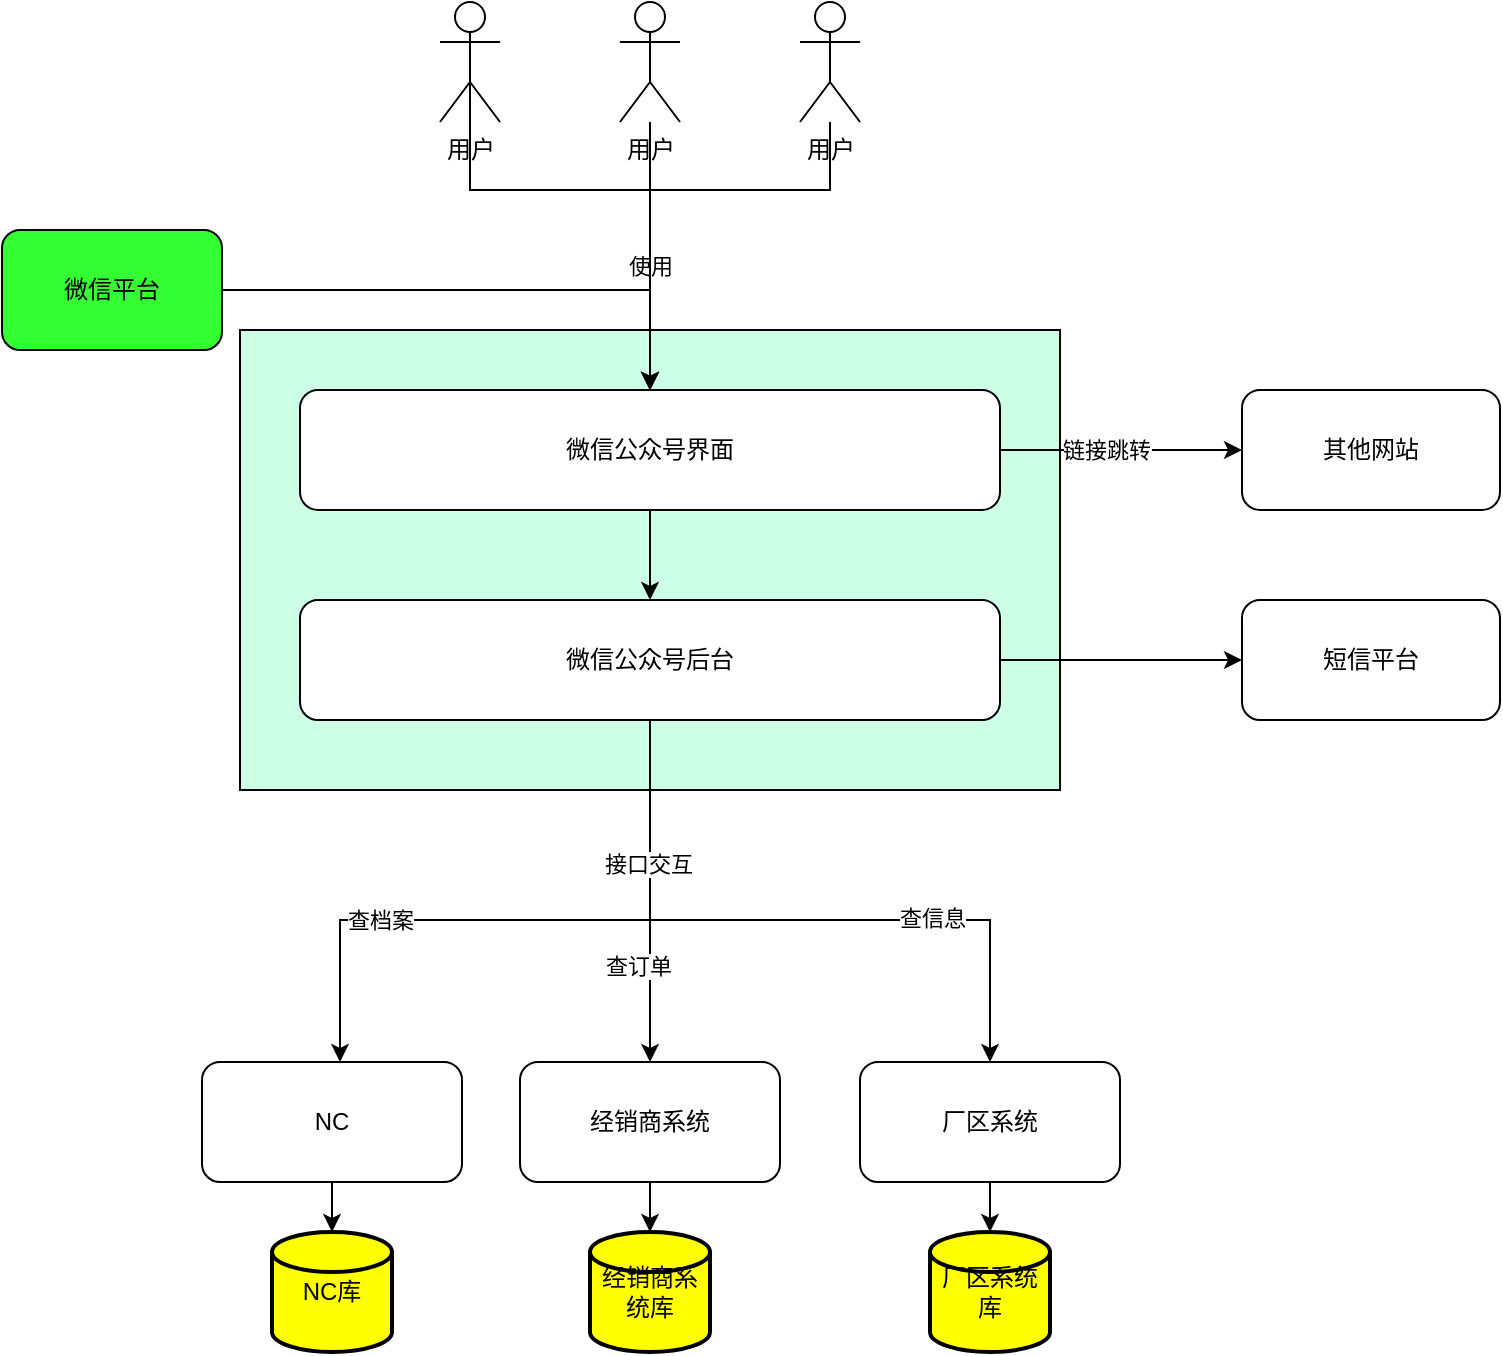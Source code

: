 <mxfile version="14.6.6" type="github">
  <diagram id="GvWIKG4jVLlf5I6UqZDd" name="Page-2">
    <mxGraphModel dx="1422" dy="706" grid="1" gridSize="10" guides="1" tooltips="1" connect="1" arrows="1" fold="1" page="1" pageScale="1" pageWidth="827" pageHeight="1169" math="0" shadow="0">
      <root>
        <mxCell id="G1zwDN1JhXj8_U2F8wxg-0" />
        <mxCell id="G1zwDN1JhXj8_U2F8wxg-1" parent="G1zwDN1JhXj8_U2F8wxg-0" />
        <mxCell id="G1zwDN1JhXj8_U2F8wxg-2" value="" style="rounded=0;whiteSpace=wrap;html=1;fillColor=#CCFFE6;" vertex="1" parent="G1zwDN1JhXj8_U2F8wxg-1">
          <mxGeometry x="159" y="260" width="410" height="230" as="geometry" />
        </mxCell>
        <mxCell id="G1zwDN1JhXj8_U2F8wxg-3" style="edgeStyle=orthogonalEdgeStyle;rounded=0;orthogonalLoop=1;jettySize=auto;html=1;" edge="1" parent="G1zwDN1JhXj8_U2F8wxg-1" source="G1zwDN1JhXj8_U2F8wxg-4" target="G1zwDN1JhXj8_U2F8wxg-16">
          <mxGeometry relative="1" as="geometry" />
        </mxCell>
        <mxCell id="G1zwDN1JhXj8_U2F8wxg-4" value="微信平台" style="rounded=1;whiteSpace=wrap;html=1;fillColor=#33FF33;" vertex="1" parent="G1zwDN1JhXj8_U2F8wxg-1">
          <mxGeometry x="40" y="210" width="110" height="60" as="geometry" />
        </mxCell>
        <mxCell id="G1zwDN1JhXj8_U2F8wxg-5" value="" style="edgeStyle=orthogonalEdgeStyle;rounded=0;orthogonalLoop=1;jettySize=auto;html=1;" edge="1" parent="G1zwDN1JhXj8_U2F8wxg-1" source="G1zwDN1JhXj8_U2F8wxg-6" target="G1zwDN1JhXj8_U2F8wxg-29">
          <mxGeometry relative="1" as="geometry" />
        </mxCell>
        <mxCell id="G1zwDN1JhXj8_U2F8wxg-6" value="NC" style="rounded=1;whiteSpace=wrap;html=1;fillColor=#FFFFFF;" vertex="1" parent="G1zwDN1JhXj8_U2F8wxg-1">
          <mxGeometry x="140" y="626" width="130" height="60" as="geometry" />
        </mxCell>
        <mxCell id="G1zwDN1JhXj8_U2F8wxg-7" value="" style="edgeStyle=orthogonalEdgeStyle;rounded=0;orthogonalLoop=1;jettySize=auto;html=1;" edge="1" parent="G1zwDN1JhXj8_U2F8wxg-1" source="G1zwDN1JhXj8_U2F8wxg-8" target="G1zwDN1JhXj8_U2F8wxg-30">
          <mxGeometry relative="1" as="geometry" />
        </mxCell>
        <mxCell id="G1zwDN1JhXj8_U2F8wxg-8" value="经销商系统" style="rounded=1;whiteSpace=wrap;html=1;fillColor=#FFFFFF;" vertex="1" parent="G1zwDN1JhXj8_U2F8wxg-1">
          <mxGeometry x="299" y="626" width="130" height="60" as="geometry" />
        </mxCell>
        <mxCell id="G1zwDN1JhXj8_U2F8wxg-9" style="edgeStyle=orthogonalEdgeStyle;rounded=0;orthogonalLoop=1;jettySize=auto;html=1;exitX=0.5;exitY=1;exitDx=0;exitDy=0;" edge="1" parent="G1zwDN1JhXj8_U2F8wxg-1" source="G1zwDN1JhXj8_U2F8wxg-28" target="G1zwDN1JhXj8_U2F8wxg-8">
          <mxGeometry relative="1" as="geometry">
            <mxPoint x="365" y="405" as="sourcePoint" />
            <Array as="points">
              <mxPoint x="364" y="535" />
              <mxPoint x="364" y="535" />
            </Array>
          </mxGeometry>
        </mxCell>
        <mxCell id="G1zwDN1JhXj8_U2F8wxg-10" value="查订单" style="edgeLabel;html=1;align=center;verticalAlign=middle;resizable=0;points=[];" vertex="1" connectable="0" parent="G1zwDN1JhXj8_U2F8wxg-9">
          <mxGeometry x="0.45" y="-1" relative="1" as="geometry">
            <mxPoint x="-5" y="-1" as="offset" />
          </mxGeometry>
        </mxCell>
        <mxCell id="G1zwDN1JhXj8_U2F8wxg-11" style="edgeStyle=orthogonalEdgeStyle;rounded=0;orthogonalLoop=1;jettySize=auto;html=1;" edge="1" parent="G1zwDN1JhXj8_U2F8wxg-1" source="G1zwDN1JhXj8_U2F8wxg-28" target="G1zwDN1JhXj8_U2F8wxg-6">
          <mxGeometry relative="1" as="geometry">
            <mxPoint x="364.5" y="425" as="sourcePoint" />
            <mxPoint x="209" y="545" as="targetPoint" />
            <Array as="points">
              <mxPoint x="364" y="555" />
              <mxPoint x="209" y="555" />
            </Array>
          </mxGeometry>
        </mxCell>
        <mxCell id="G1zwDN1JhXj8_U2F8wxg-12" value="查档案" style="edgeLabel;html=1;align=center;verticalAlign=middle;resizable=0;points=[];" vertex="1" connectable="0" parent="G1zwDN1JhXj8_U2F8wxg-11">
          <mxGeometry x="0.537" y="3" relative="1" as="geometry">
            <mxPoint x="15" y="-3" as="offset" />
          </mxGeometry>
        </mxCell>
        <mxCell id="G1zwDN1JhXj8_U2F8wxg-13" style="edgeStyle=orthogonalEdgeStyle;rounded=0;orthogonalLoop=1;jettySize=auto;html=1;exitX=1;exitY=0.5;exitDx=0;exitDy=0;" edge="1" parent="G1zwDN1JhXj8_U2F8wxg-1" source="G1zwDN1JhXj8_U2F8wxg-16" target="G1zwDN1JhXj8_U2F8wxg-23">
          <mxGeometry relative="1" as="geometry">
            <Array as="points">
              <mxPoint x="630" y="320" />
              <mxPoint x="630" y="320" />
            </Array>
          </mxGeometry>
        </mxCell>
        <mxCell id="G1zwDN1JhXj8_U2F8wxg-14" value="链接跳转" style="edgeLabel;html=1;align=center;verticalAlign=middle;resizable=0;points=[];" vertex="1" connectable="0" parent="G1zwDN1JhXj8_U2F8wxg-13">
          <mxGeometry x="0.614" y="-5" relative="1" as="geometry">
            <mxPoint x="-45" y="-5" as="offset" />
          </mxGeometry>
        </mxCell>
        <mxCell id="G1zwDN1JhXj8_U2F8wxg-15" value="" style="edgeStyle=orthogonalEdgeStyle;rounded=0;orthogonalLoop=1;jettySize=auto;html=1;entryX=0.5;entryY=0;entryDx=0;entryDy=0;" edge="1" parent="G1zwDN1JhXj8_U2F8wxg-1" source="G1zwDN1JhXj8_U2F8wxg-16" target="G1zwDN1JhXj8_U2F8wxg-28">
          <mxGeometry relative="1" as="geometry">
            <mxPoint x="364.5" y="370" as="targetPoint" />
          </mxGeometry>
        </mxCell>
        <mxCell id="G1zwDN1JhXj8_U2F8wxg-16" value="微信公众号界面" style="rounded=1;whiteSpace=wrap;html=1;fillColor=#FFFFFF;" vertex="1" parent="G1zwDN1JhXj8_U2F8wxg-1">
          <mxGeometry x="189" y="290" width="350" height="60" as="geometry" />
        </mxCell>
        <mxCell id="G1zwDN1JhXj8_U2F8wxg-17" style="edgeStyle=orthogonalEdgeStyle;rounded=0;orthogonalLoop=1;jettySize=auto;html=1;exitX=0.5;exitY=0.5;exitDx=0;exitDy=0;exitPerimeter=0;" edge="1" parent="G1zwDN1JhXj8_U2F8wxg-1" source="G1zwDN1JhXj8_U2F8wxg-18" target="G1zwDN1JhXj8_U2F8wxg-16">
          <mxGeometry relative="1" as="geometry">
            <Array as="points">
              <mxPoint x="274" y="190" />
              <mxPoint x="364" y="190" />
            </Array>
          </mxGeometry>
        </mxCell>
        <mxCell id="G1zwDN1JhXj8_U2F8wxg-18" value="用户" style="shape=umlActor;verticalLabelPosition=bottom;verticalAlign=top;html=1;outlineConnect=0;fillColor=#FFFFFF;" vertex="1" parent="G1zwDN1JhXj8_U2F8wxg-1">
          <mxGeometry x="259" y="96" width="30" height="60" as="geometry" />
        </mxCell>
        <mxCell id="G1zwDN1JhXj8_U2F8wxg-19" value="使用" style="edgeStyle=orthogonalEdgeStyle;rounded=0;orthogonalLoop=1;jettySize=auto;html=1;" edge="1" parent="G1zwDN1JhXj8_U2F8wxg-1" source="G1zwDN1JhXj8_U2F8wxg-20" target="G1zwDN1JhXj8_U2F8wxg-16">
          <mxGeometry x="0.067" relative="1" as="geometry">
            <mxPoint as="offset" />
          </mxGeometry>
        </mxCell>
        <mxCell id="G1zwDN1JhXj8_U2F8wxg-20" value="用户" style="shape=umlActor;verticalLabelPosition=bottom;verticalAlign=top;html=1;outlineConnect=0;fillColor=#FFFFFF;" vertex="1" parent="G1zwDN1JhXj8_U2F8wxg-1">
          <mxGeometry x="349" y="96" width="30" height="60" as="geometry" />
        </mxCell>
        <mxCell id="G1zwDN1JhXj8_U2F8wxg-21" style="edgeStyle=orthogonalEdgeStyle;rounded=0;orthogonalLoop=1;jettySize=auto;html=1;entryX=0.5;entryY=0;entryDx=0;entryDy=0;" edge="1" parent="G1zwDN1JhXj8_U2F8wxg-1" source="G1zwDN1JhXj8_U2F8wxg-22" target="G1zwDN1JhXj8_U2F8wxg-16">
          <mxGeometry relative="1" as="geometry">
            <Array as="points">
              <mxPoint x="454" y="190" />
              <mxPoint x="364" y="190" />
            </Array>
          </mxGeometry>
        </mxCell>
        <mxCell id="G1zwDN1JhXj8_U2F8wxg-22" value="用户" style="shape=umlActor;verticalLabelPosition=bottom;verticalAlign=top;html=1;outlineConnect=0;fillColor=#FFFFFF;" vertex="1" parent="G1zwDN1JhXj8_U2F8wxg-1">
          <mxGeometry x="439" y="96" width="30" height="60" as="geometry" />
        </mxCell>
        <mxCell id="G1zwDN1JhXj8_U2F8wxg-23" value="其他网站" style="rounded=1;whiteSpace=wrap;html=1;fillColor=#FFFFFF;" vertex="1" parent="G1zwDN1JhXj8_U2F8wxg-1">
          <mxGeometry x="660" y="290" width="129" height="60" as="geometry" />
        </mxCell>
        <mxCell id="G1zwDN1JhXj8_U2F8wxg-24" style="edgeStyle=orthogonalEdgeStyle;rounded=0;orthogonalLoop=1;jettySize=auto;html=1;" edge="1" parent="G1zwDN1JhXj8_U2F8wxg-1" source="G1zwDN1JhXj8_U2F8wxg-28" target="G1zwDN1JhXj8_U2F8wxg-32">
          <mxGeometry relative="1" as="geometry">
            <Array as="points">
              <mxPoint x="364" y="555" />
              <mxPoint x="534" y="555" />
            </Array>
          </mxGeometry>
        </mxCell>
        <mxCell id="G1zwDN1JhXj8_U2F8wxg-25" value="查信息" style="edgeLabel;html=1;align=center;verticalAlign=middle;resizable=0;points=[];" vertex="1" connectable="0" parent="G1zwDN1JhXj8_U2F8wxg-24">
          <mxGeometry x="0.41" y="1" relative="1" as="geometry">
            <mxPoint as="offset" />
          </mxGeometry>
        </mxCell>
        <mxCell id="G1zwDN1JhXj8_U2F8wxg-26" value="接口交互" style="edgeLabel;html=1;align=center;verticalAlign=middle;resizable=0;points=[];" vertex="1" connectable="0" parent="G1zwDN1JhXj8_U2F8wxg-24">
          <mxGeometry x="-0.579" y="-1" relative="1" as="geometry">
            <mxPoint as="offset" />
          </mxGeometry>
        </mxCell>
        <mxCell id="G1zwDN1JhXj8_U2F8wxg-27" style="edgeStyle=orthogonalEdgeStyle;rounded=0;orthogonalLoop=1;jettySize=auto;html=1;" edge="1" parent="G1zwDN1JhXj8_U2F8wxg-1" source="G1zwDN1JhXj8_U2F8wxg-28" target="G1zwDN1JhXj8_U2F8wxg-34">
          <mxGeometry relative="1" as="geometry" />
        </mxCell>
        <mxCell id="G1zwDN1JhXj8_U2F8wxg-28" value="微信公众号后台" style="rounded=1;whiteSpace=wrap;html=1;fillColor=#FFFFFF;" vertex="1" parent="G1zwDN1JhXj8_U2F8wxg-1">
          <mxGeometry x="189" y="395" width="350" height="60" as="geometry" />
        </mxCell>
        <mxCell id="G1zwDN1JhXj8_U2F8wxg-29" value="NC库" style="strokeWidth=2;html=1;shape=mxgraph.flowchart.database;whiteSpace=wrap;fillColor=#FFFF00;" vertex="1" parent="G1zwDN1JhXj8_U2F8wxg-1">
          <mxGeometry x="175" y="711" width="60" height="60" as="geometry" />
        </mxCell>
        <mxCell id="G1zwDN1JhXj8_U2F8wxg-30" value="经销商系统库" style="strokeWidth=2;html=1;shape=mxgraph.flowchart.database;whiteSpace=wrap;fillColor=#FFFF00;" vertex="1" parent="G1zwDN1JhXj8_U2F8wxg-1">
          <mxGeometry x="334" y="711" width="60" height="60" as="geometry" />
        </mxCell>
        <mxCell id="G1zwDN1JhXj8_U2F8wxg-31" value="" style="edgeStyle=orthogonalEdgeStyle;rounded=0;orthogonalLoop=1;jettySize=auto;html=1;" edge="1" parent="G1zwDN1JhXj8_U2F8wxg-1" source="G1zwDN1JhXj8_U2F8wxg-32" target="G1zwDN1JhXj8_U2F8wxg-33">
          <mxGeometry relative="1" as="geometry" />
        </mxCell>
        <mxCell id="G1zwDN1JhXj8_U2F8wxg-32" value="厂区系统" style="rounded=1;whiteSpace=wrap;html=1;fillColor=#FFFFFF;" vertex="1" parent="G1zwDN1JhXj8_U2F8wxg-1">
          <mxGeometry x="469" y="626" width="130" height="60" as="geometry" />
        </mxCell>
        <mxCell id="G1zwDN1JhXj8_U2F8wxg-33" value="厂区系统库" style="strokeWidth=2;html=1;shape=mxgraph.flowchart.database;whiteSpace=wrap;fillColor=#FFFF00;" vertex="1" parent="G1zwDN1JhXj8_U2F8wxg-1">
          <mxGeometry x="504" y="711" width="60" height="60" as="geometry" />
        </mxCell>
        <mxCell id="G1zwDN1JhXj8_U2F8wxg-34" value="短信平台" style="rounded=1;whiteSpace=wrap;html=1;fillColor=#FFFFFF;" vertex="1" parent="G1zwDN1JhXj8_U2F8wxg-1">
          <mxGeometry x="660" y="395" width="129" height="60" as="geometry" />
        </mxCell>
      </root>
    </mxGraphModel>
  </diagram>
</mxfile>
